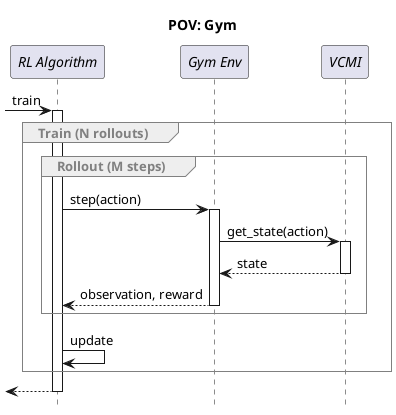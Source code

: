@startuml "pov-gym"

title "POV: Gym"
hide footbox

<style>
sequenceDiagram {
  group {
    LineThickness 1
    LineColor gray
  }
  groupHeader {
    LineThickness 1
    FontColor gray
    LineColor gray
  }
}
</style>

skinparam sequenceBoxBorderColor #FFF

participant "//RL Algorithm//" as rl
participant "//Gym Env//" as env
participant "//VCMI//" as vcmi

!pragma teoz true

[-> rl ++ : train

group Train (N rollouts)
  group Rollout (M steps)
    rl -> env ++ : step(action)
    env -> vcmi ++ : get_state(action)
    vcmi --> env -- : state
    env --> rl -- : observation, reward
  end
  rl -> rl : update
end

[<-- rl -- :


@enduml
